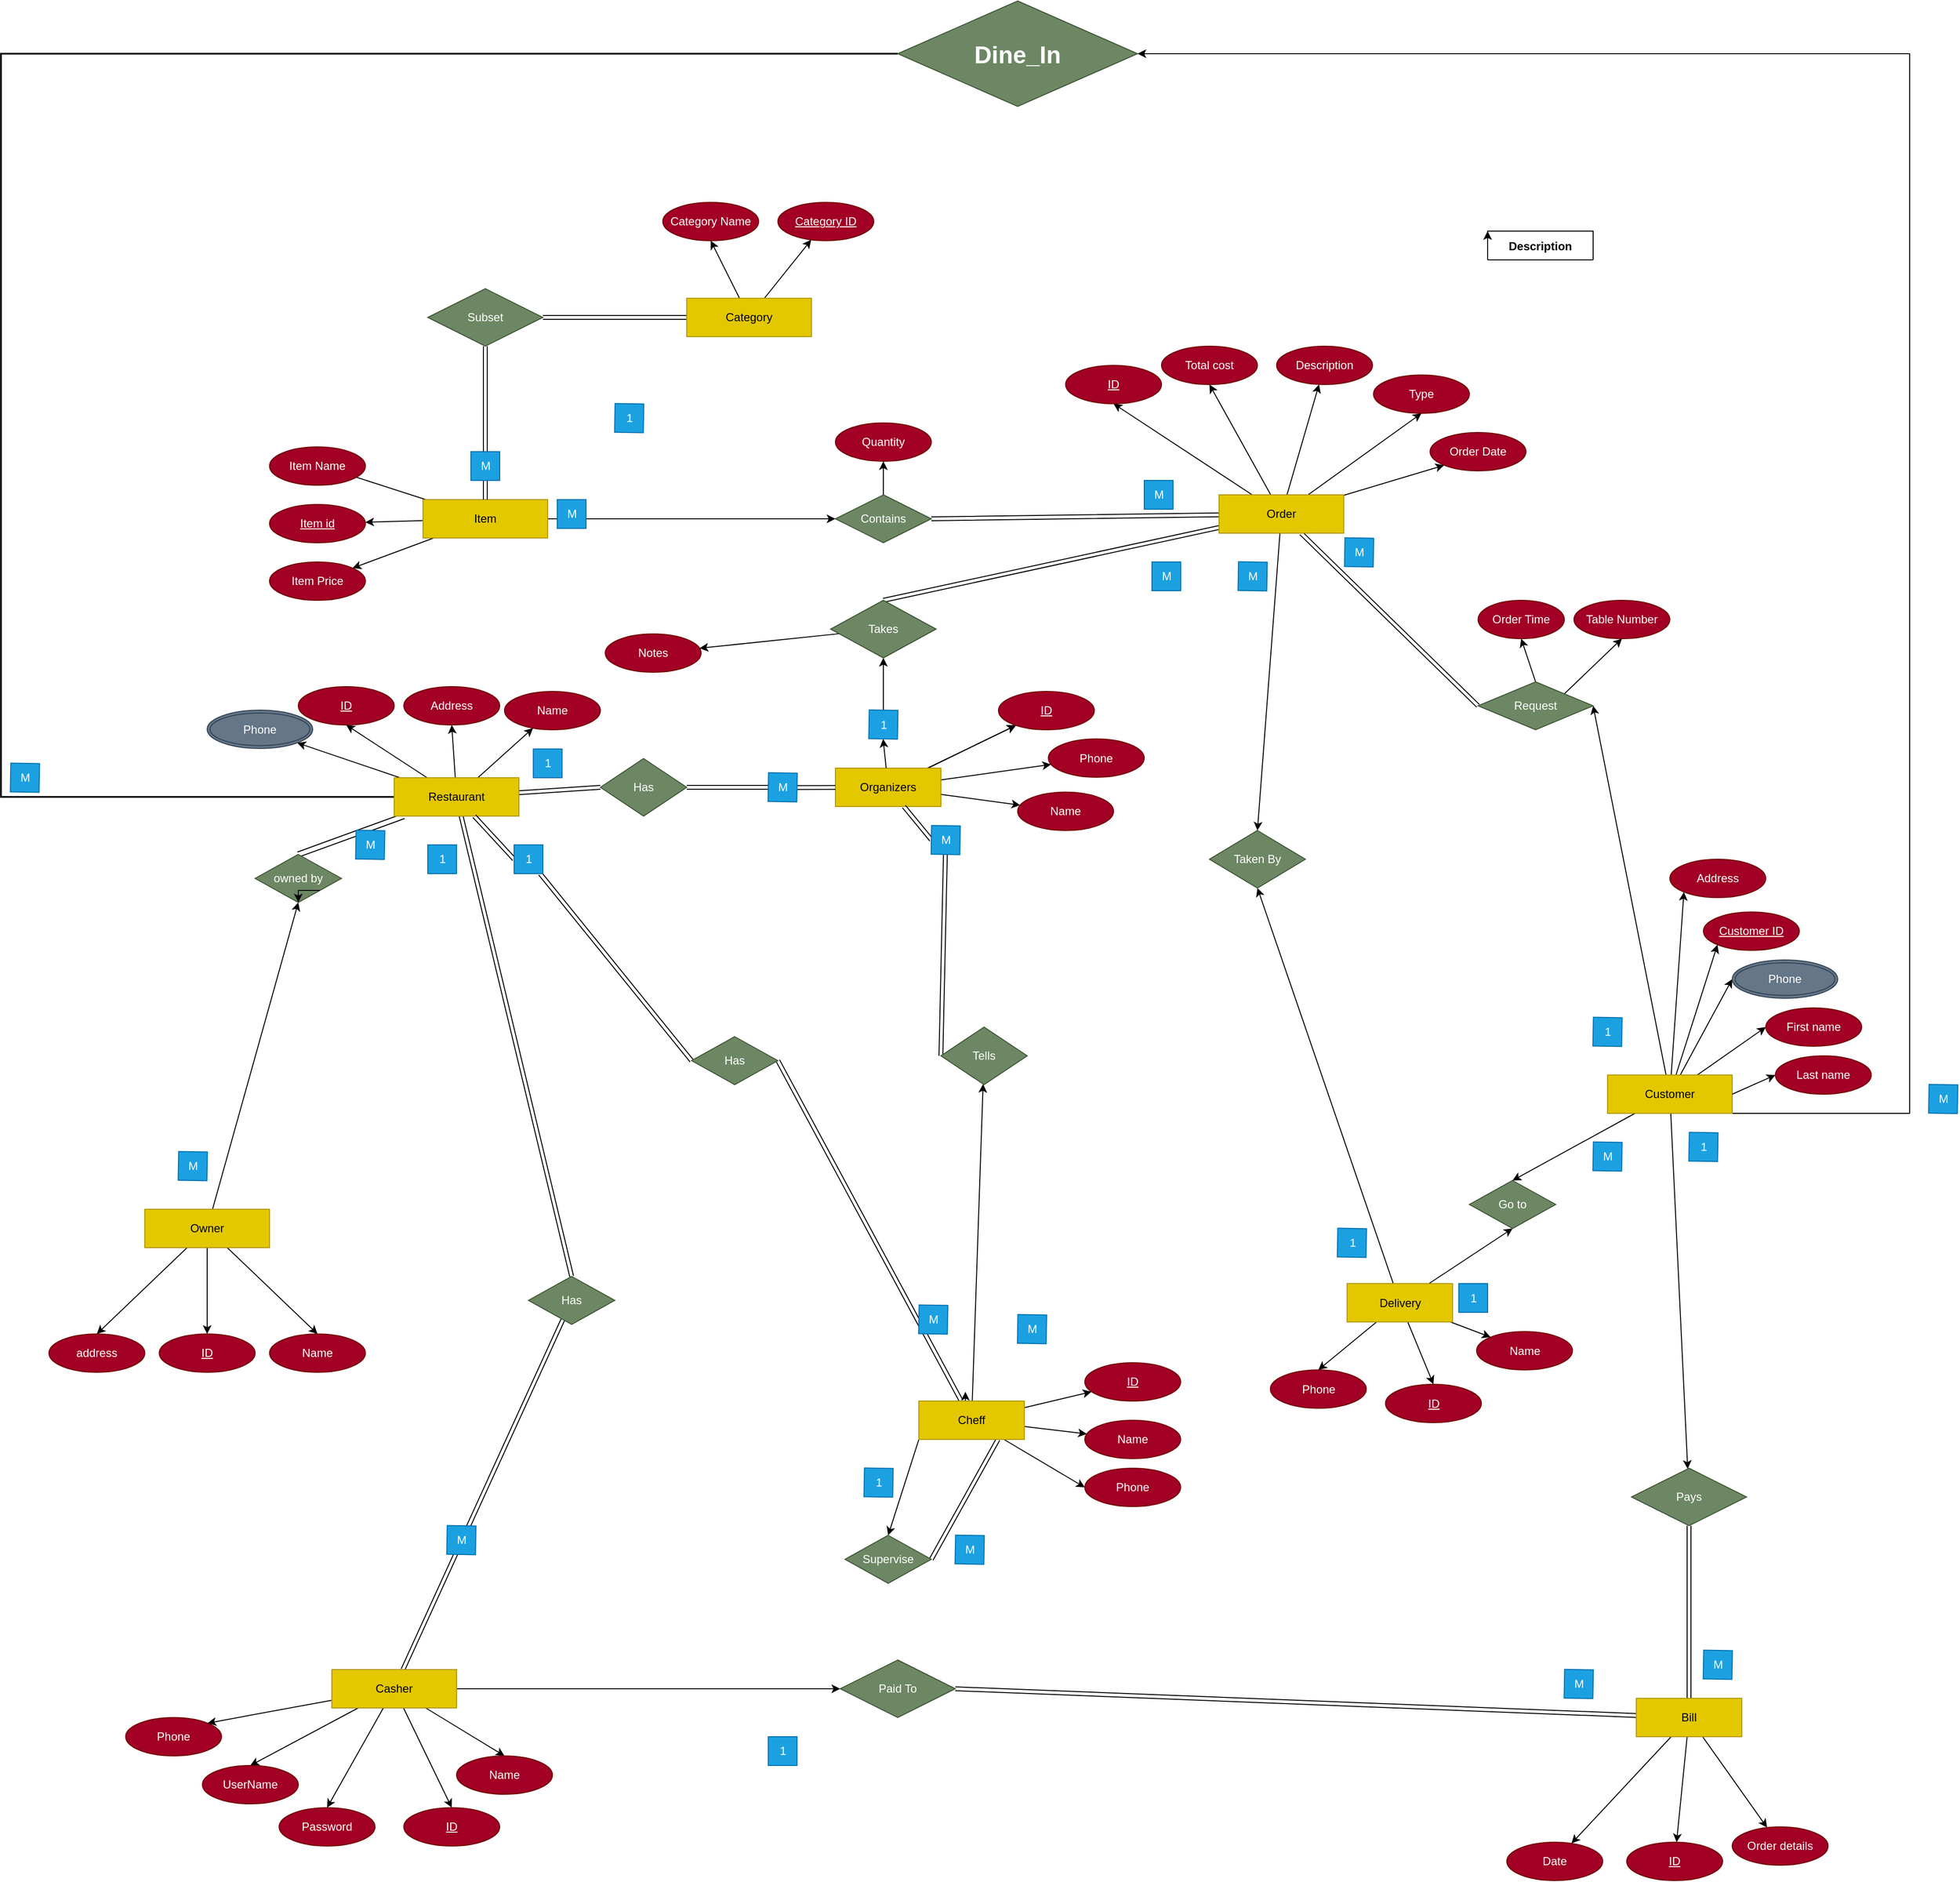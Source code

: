 <mxfile version="21.2.1" type="device">
  <diagram name="Restaurante" id="pggJThX2oAlZrv-4kijY">
    <mxGraphModel dx="2141" dy="1675" grid="1" gridSize="10" guides="1" tooltips="1" connect="1" arrows="1" fold="1" page="1" pageScale="1" pageWidth="827" pageHeight="1169" math="0" shadow="0">
      <root>
        <mxCell id="0" />
        <mxCell id="1" parent="0" />
        <mxCell id="tU63LrtW1Hu26vX-Db3a-87" style="edgeStyle=none;rounded=0;orthogonalLoop=1;jettySize=auto;html=1;entryX=0.5;entryY=1;entryDx=0;entryDy=0;" parent="1" source="tU63LrtW1Hu26vX-Db3a-1" target="tU63LrtW1Hu26vX-Db3a-90" edge="1">
          <mxGeometry relative="1" as="geometry">
            <mxPoint x="-30" y="750" as="targetPoint" />
          </mxGeometry>
        </mxCell>
        <mxCell id="tU63LrtW1Hu26vX-Db3a-88" style="edgeStyle=none;rounded=0;orthogonalLoop=1;jettySize=auto;html=1;" parent="1" source="tU63LrtW1Hu26vX-Db3a-1" target="tU63LrtW1Hu26vX-Db3a-89" edge="1">
          <mxGeometry relative="1" as="geometry">
            <mxPoint x="80" y="750" as="targetPoint" />
          </mxGeometry>
        </mxCell>
        <mxCell id="tU63LrtW1Hu26vX-Db3a-186" style="edgeStyle=none;rounded=0;orthogonalLoop=1;jettySize=auto;html=1;entryX=1;entryY=0.5;entryDx=0;entryDy=0;shape=link;" parent="1" source="tU63LrtW1Hu26vX-Db3a-1" target="tU63LrtW1Hu26vX-Db3a-159" edge="1">
          <mxGeometry relative="1" as="geometry" />
        </mxCell>
        <mxCell id="tU63LrtW1Hu26vX-Db3a-1" value="Category" style="rounded=0;whiteSpace=wrap;html=1;fillColor=#e3c800;fontColor=#000000;strokeColor=#B09500;" parent="1" vertex="1">
          <mxGeometry x="475" y="160" width="130" height="40" as="geometry" />
        </mxCell>
        <mxCell id="tU63LrtW1Hu26vX-Db3a-20" style="edgeStyle=none;rounded=0;orthogonalLoop=1;jettySize=auto;html=1;entryX=0.5;entryY=1;entryDx=0;entryDy=0;" parent="1" source="tU63LrtW1Hu26vX-Db3a-2" target="tU63LrtW1Hu26vX-Db3a-25" edge="1">
          <mxGeometry relative="1" as="geometry">
            <mxPoint x="600" y="110" as="targetPoint" />
          </mxGeometry>
        </mxCell>
        <mxCell id="tU63LrtW1Hu26vX-Db3a-22" style="edgeStyle=none;rounded=0;orthogonalLoop=1;jettySize=auto;html=1;entryX=0.5;entryY=1;entryDx=0;entryDy=0;" parent="1" source="tU63LrtW1Hu26vX-Db3a-2" target="tU63LrtW1Hu26vX-Db3a-26" edge="1">
          <mxGeometry relative="1" as="geometry">
            <mxPoint x="420" y="110" as="targetPoint" />
          </mxGeometry>
        </mxCell>
        <mxCell id="tU63LrtW1Hu26vX-Db3a-23" style="edgeStyle=none;rounded=0;orthogonalLoop=1;jettySize=auto;html=1;" parent="1" source="tU63LrtW1Hu26vX-Db3a-2" target="tU63LrtW1Hu26vX-Db3a-27" edge="1">
          <mxGeometry relative="1" as="geometry">
            <mxPoint x="530" y="110" as="targetPoint" />
          </mxGeometry>
        </mxCell>
        <mxCell id="tU63LrtW1Hu26vX-Db3a-165" style="edgeStyle=none;rounded=0;orthogonalLoop=1;jettySize=auto;html=1;entryX=0.5;entryY=0;entryDx=0;entryDy=0;shape=link;" parent="1" source="tU63LrtW1Hu26vX-Db3a-2" target="tU63LrtW1Hu26vX-Db3a-167" edge="1">
          <mxGeometry relative="1" as="geometry">
            <mxPoint x="250" y="740" as="targetPoint" />
          </mxGeometry>
        </mxCell>
        <mxCell id="tU63LrtW1Hu26vX-Db3a-171" style="edgeStyle=none;rounded=0;orthogonalLoop=1;jettySize=auto;html=1;entryX=0;entryY=0.5;entryDx=0;entryDy=0;shape=link;" parent="1" source="tU63LrtW1Hu26vX-Db3a-2" target="tU63LrtW1Hu26vX-Db3a-173" edge="1">
          <mxGeometry relative="1" as="geometry">
            <mxPoint x="430" y="680" as="targetPoint" />
          </mxGeometry>
        </mxCell>
        <mxCell id="tU63LrtW1Hu26vX-Db3a-249" style="edgeStyle=none;shape=link;rounded=0;orthogonalLoop=1;jettySize=auto;html=1;width=5.385;" parent="1" source="tU63LrtW1Hu26vX-Db3a-2" edge="1">
          <mxGeometry relative="1" as="geometry">
            <mxPoint x="70" y="740" as="targetPoint" />
            <Array as="points" />
          </mxGeometry>
        </mxCell>
        <mxCell id="04_-kRFZyzAA1Dihmmcf-7" style="rounded=0;orthogonalLoop=1;jettySize=auto;html=1;entryX=0;entryY=0.5;entryDx=0;entryDy=0;shape=link;" parent="1" source="04_-kRFZyzAA1Dihmmcf-10" target="04_-kRFZyzAA1Dihmmcf-9" edge="1">
          <mxGeometry relative="1" as="geometry">
            <mxPoint x="500" y="830" as="targetPoint" />
          </mxGeometry>
        </mxCell>
        <mxCell id="04_-kRFZyzAA1Dihmmcf-69" style="edgeStyle=none;rounded=0;orthogonalLoop=1;jettySize=auto;html=1;entryX=1;entryY=1;entryDx=0;entryDy=0;" parent="1" source="tU63LrtW1Hu26vX-Db3a-2" target="04_-kRFZyzAA1Dihmmcf-70" edge="1">
          <mxGeometry relative="1" as="geometry">
            <mxPoint x="10" y="590" as="targetPoint" />
          </mxGeometry>
        </mxCell>
        <mxCell id="MzI8PsqjQWy4eNcxoBcf-10" style="edgeStyle=elbowEdgeStyle;rounded=0;orthogonalLoop=1;jettySize=auto;html=1;entryX=0;entryY=0.5;entryDx=0;entryDy=0;shape=link;width=-0.769;" parent="1" source="tU63LrtW1Hu26vX-Db3a-2" target="MzI8PsqjQWy4eNcxoBcf-11" edge="1">
          <mxGeometry relative="1" as="geometry">
            <mxPoint x="870" y="1510" as="targetPoint" />
            <Array as="points">
              <mxPoint x="-240" y="1250" />
              <mxPoint x="-190" y="820" />
              <mxPoint x="-260" y="1220" />
              <mxPoint x="-140" y="800" />
            </Array>
          </mxGeometry>
        </mxCell>
        <mxCell id="tU63LrtW1Hu26vX-Db3a-2" value="Restaurant" style="rounded=0;whiteSpace=wrap;html=1;fillColor=#e3c800;fontColor=#000000;strokeColor=#B09500;" parent="1" vertex="1">
          <mxGeometry x="170" y="660" width="130" height="40" as="geometry" />
        </mxCell>
        <mxCell id="tU63LrtW1Hu26vX-Db3a-85" style="edgeStyle=none;rounded=0;orthogonalLoop=1;jettySize=auto;html=1;" parent="1" source="tU63LrtW1Hu26vX-Db3a-4" target="tU63LrtW1Hu26vX-Db3a-86" edge="1">
          <mxGeometry relative="1" as="geometry">
            <mxPoint x="-80" y="490" as="targetPoint" />
          </mxGeometry>
        </mxCell>
        <mxCell id="tU63LrtW1Hu26vX-Db3a-94" style="edgeStyle=none;rounded=0;orthogonalLoop=1;jettySize=auto;html=1;" parent="1" source="tU63LrtW1Hu26vX-Db3a-4" target="tU63LrtW1Hu26vX-Db3a-95" edge="1">
          <mxGeometry relative="1" as="geometry">
            <mxPoint x="140" y="480" as="targetPoint" />
          </mxGeometry>
        </mxCell>
        <mxCell id="tU63LrtW1Hu26vX-Db3a-183" style="edgeStyle=none;rounded=0;orthogonalLoop=1;jettySize=auto;html=1;" parent="1" source="tU63LrtW1Hu26vX-Db3a-4" target="tU63LrtW1Hu26vX-Db3a-184" edge="1">
          <mxGeometry relative="1" as="geometry">
            <mxPoint x="500" y="430" as="targetPoint" />
          </mxGeometry>
        </mxCell>
        <mxCell id="tU63LrtW1Hu26vX-Db3a-187" style="edgeStyle=none;rounded=0;orthogonalLoop=1;jettySize=auto;html=1;entryX=0.5;entryY=1;entryDx=0;entryDy=0;shape=link;" parent="1" source="tU63LrtW1Hu26vX-Db3a-232" target="tU63LrtW1Hu26vX-Db3a-159" edge="1">
          <mxGeometry relative="1" as="geometry" />
        </mxCell>
        <mxCell id="04_-kRFZyzAA1Dihmmcf-43" style="edgeStyle=none;rounded=0;orthogonalLoop=1;jettySize=auto;html=1;" parent="1" source="tU63LrtW1Hu26vX-Db3a-4" edge="1">
          <mxGeometry relative="1" as="geometry">
            <mxPoint x="110" y="340" as="targetPoint" />
          </mxGeometry>
        </mxCell>
        <mxCell id="tU63LrtW1Hu26vX-Db3a-4" value="Item" style="rounded=0;whiteSpace=wrap;html=1;fillColor=#e3c800;fontColor=#000000;strokeColor=#B09500;" parent="1" vertex="1">
          <mxGeometry x="200" y="370" width="130" height="40" as="geometry" />
        </mxCell>
        <mxCell id="tU63LrtW1Hu26vX-Db3a-30" style="edgeStyle=none;rounded=0;orthogonalLoop=1;jettySize=auto;html=1;entryX=0;entryY=0.5;entryDx=0;entryDy=0;" parent="1" source="tU63LrtW1Hu26vX-Db3a-6" target="tU63LrtW1Hu26vX-Db3a-41" edge="1">
          <mxGeometry relative="1" as="geometry">
            <mxPoint x="1191" y="280" as="targetPoint" />
          </mxGeometry>
        </mxCell>
        <mxCell id="tU63LrtW1Hu26vX-Db3a-34" style="edgeStyle=none;rounded=0;orthogonalLoop=1;jettySize=auto;html=1;entryX=0;entryY=0.5;entryDx=0;entryDy=0;" parent="1" source="tU63LrtW1Hu26vX-Db3a-6" target="tU63LrtW1Hu26vX-Db3a-46" edge="1">
          <mxGeometry relative="1" as="geometry">
            <mxPoint x="1200" y="340" as="targetPoint" />
          </mxGeometry>
        </mxCell>
        <mxCell id="tU63LrtW1Hu26vX-Db3a-103" style="edgeStyle=none;rounded=0;orthogonalLoop=1;jettySize=auto;html=1;entryX=0;entryY=1;entryDx=0;entryDy=0;" parent="1" source="tU63LrtW1Hu26vX-Db3a-6" target="tU63LrtW1Hu26vX-Db3a-37" edge="1">
          <mxGeometry relative="1" as="geometry" />
        </mxCell>
        <mxCell id="tU63LrtW1Hu26vX-Db3a-151" style="edgeStyle=none;rounded=0;orthogonalLoop=1;jettySize=auto;html=1;entryX=1;entryY=0.5;entryDx=0;entryDy=0;" parent="1" source="tU63LrtW1Hu26vX-Db3a-6" target="tU63LrtW1Hu26vX-Db3a-153" edge="1">
          <mxGeometry relative="1" as="geometry">
            <mxPoint x="880" y="300" as="targetPoint" />
          </mxGeometry>
        </mxCell>
        <mxCell id="tU63LrtW1Hu26vX-Db3a-161" style="rounded=0;orthogonalLoop=1;jettySize=auto;html=1;entryX=0;entryY=1;entryDx=0;entryDy=0;" parent="1" source="tU63LrtW1Hu26vX-Db3a-6" target="tU63LrtW1Hu26vX-Db3a-35" edge="1">
          <mxGeometry relative="1" as="geometry" />
        </mxCell>
        <mxCell id="tU63LrtW1Hu26vX-Db3a-163" style="edgeStyle=none;rounded=0;orthogonalLoop=1;jettySize=auto;html=1;" parent="1" source="tU63LrtW1Hu26vX-Db3a-6" target="tU63LrtW1Hu26vX-Db3a-164" edge="1">
          <mxGeometry relative="1" as="geometry">
            <mxPoint x="1190" y="760" as="targetPoint" />
          </mxGeometry>
        </mxCell>
        <mxCell id="04_-kRFZyzAA1Dihmmcf-92" style="edgeStyle=none;rounded=0;orthogonalLoop=1;jettySize=auto;html=1;entryX=0.5;entryY=0;entryDx=0;entryDy=0;" parent="1" source="tU63LrtW1Hu26vX-Db3a-6" target="04_-kRFZyzAA1Dihmmcf-93" edge="1">
          <mxGeometry relative="1" as="geometry">
            <mxPoint x="1280.0" y="710" as="targetPoint" />
          </mxGeometry>
        </mxCell>
        <mxCell id="MzI8PsqjQWy4eNcxoBcf-9" style="rounded=0;orthogonalLoop=1;jettySize=auto;html=1;edgeStyle=elbowEdgeStyle;exitX=0.75;exitY=1;exitDx=0;exitDy=0;entryX=1;entryY=0.5;entryDx=0;entryDy=0;elbow=vertical;" parent="1" source="tU63LrtW1Hu26vX-Db3a-6" target="MzI8PsqjQWy4eNcxoBcf-11" edge="1">
          <mxGeometry relative="1" as="geometry">
            <mxPoint x="1360" y="1521.429" as="targetPoint" />
            <Array as="points">
              <mxPoint x="1750" y="750" />
              <mxPoint x="1870" y="1090" />
            </Array>
          </mxGeometry>
        </mxCell>
        <mxCell id="tU63LrtW1Hu26vX-Db3a-6" value="Customer" style="rounded=0;whiteSpace=wrap;html=1;fillColor=#e3c800;strokeColor=#B09500;fontColor=#000000;" parent="1" vertex="1">
          <mxGeometry x="1435" y="970" width="130" height="40" as="geometry" />
        </mxCell>
        <mxCell id="tU63LrtW1Hu26vX-Db3a-15" style="edgeStyle=none;rounded=0;orthogonalLoop=1;jettySize=auto;html=1;entryX=0.5;entryY=1;entryDx=0;entryDy=0;" parent="1" source="tU63LrtW1Hu26vX-Db3a-7" target="tU63LrtW1Hu26vX-Db3a-18" edge="1">
          <mxGeometry relative="1" as="geometry">
            <mxPoint x="780" y="130" as="targetPoint" />
          </mxGeometry>
        </mxCell>
        <mxCell id="tU63LrtW1Hu26vX-Db3a-152" style="edgeStyle=none;rounded=0;orthogonalLoop=1;jettySize=auto;html=1;entryX=0;entryY=0.5;entryDx=0;entryDy=0;shape=link;" parent="1" source="tU63LrtW1Hu26vX-Db3a-7" target="tU63LrtW1Hu26vX-Db3a-153" edge="1">
          <mxGeometry relative="1" as="geometry">
            <mxPoint x="840" y="260" as="targetPoint" />
          </mxGeometry>
        </mxCell>
        <mxCell id="tU63LrtW1Hu26vX-Db3a-176" style="edgeStyle=none;rounded=0;orthogonalLoop=1;jettySize=auto;html=1;entryX=0.5;entryY=0;entryDx=0;entryDy=0;shape=link;" parent="1" source="tU63LrtW1Hu26vX-Db3a-7" target="tU63LrtW1Hu26vX-Db3a-178" edge="1">
          <mxGeometry relative="1" as="geometry">
            <mxPoint x="740" y="480" as="targetPoint" />
          </mxGeometry>
        </mxCell>
        <mxCell id="tU63LrtW1Hu26vX-Db3a-182" style="edgeStyle=none;rounded=0;orthogonalLoop=1;jettySize=auto;html=1;entryX=1;entryY=0.5;entryDx=0;entryDy=0;shape=link;" parent="1" source="tU63LrtW1Hu26vX-Db3a-7" target="tU63LrtW1Hu26vX-Db3a-184" edge="1">
          <mxGeometry relative="1" as="geometry">
            <mxPoint x="570" y="420" as="targetPoint" />
          </mxGeometry>
        </mxCell>
        <mxCell id="04_-kRFZyzAA1Dihmmcf-73" style="edgeStyle=none;rounded=0;orthogonalLoop=1;jettySize=auto;html=1;entryX=0.5;entryY=1;entryDx=0;entryDy=0;" parent="1" source="tU63LrtW1Hu26vX-Db3a-7" target="04_-kRFZyzAA1Dihmmcf-74" edge="1">
          <mxGeometry relative="1" as="geometry">
            <mxPoint x="820.0" y="310" as="targetPoint" />
          </mxGeometry>
        </mxCell>
        <mxCell id="04_-kRFZyzAA1Dihmmcf-86" style="edgeStyle=none;rounded=0;orthogonalLoop=1;jettySize=auto;html=1;entryX=0.5;entryY=0;entryDx=0;entryDy=0;" parent="1" source="tU63LrtW1Hu26vX-Db3a-7" target="04_-kRFZyzAA1Dihmmcf-87" edge="1">
          <mxGeometry relative="1" as="geometry">
            <mxPoint x="1100.0" y="720" as="targetPoint" />
          </mxGeometry>
        </mxCell>
        <mxCell id="izwH1XyQJum0X2rPjAfv-2" style="rounded=0;orthogonalLoop=1;jettySize=auto;html=1;" parent="1" source="tU63LrtW1Hu26vX-Db3a-7" target="izwH1XyQJum0X2rPjAfv-1" edge="1">
          <mxGeometry relative="1" as="geometry" />
        </mxCell>
        <mxCell id="izwH1XyQJum0X2rPjAfv-3" style="edgeStyle=none;rounded=0;orthogonalLoop=1;jettySize=auto;html=1;entryX=0.5;entryY=1;entryDx=0;entryDy=0;" parent="1" source="tU63LrtW1Hu26vX-Db3a-7" target="izwH1XyQJum0X2rPjAfv-4" edge="1">
          <mxGeometry relative="1" as="geometry">
            <mxPoint x="900" y="170" as="targetPoint" />
          </mxGeometry>
        </mxCell>
        <mxCell id="izwH1XyQJum0X2rPjAfv-5" style="edgeStyle=none;rounded=0;orthogonalLoop=1;jettySize=auto;html=1;entryX=0;entryY=1;entryDx=0;entryDy=0;" parent="1" source="tU63LrtW1Hu26vX-Db3a-7" target="izwH1XyQJum0X2rPjAfv-6" edge="1">
          <mxGeometry relative="1" as="geometry">
            <mxPoint x="930" y="220" as="targetPoint" />
          </mxGeometry>
        </mxCell>
        <mxCell id="tU63LrtW1Hu26vX-Db3a-7" value="Order" style="rounded=0;whiteSpace=wrap;html=1;fillColor=#e3c800;fontColor=#000000;strokeColor=#B09500;" parent="1" vertex="1">
          <mxGeometry x="1030" y="365" width="130" height="40" as="geometry" />
        </mxCell>
        <mxCell id="tU63LrtW1Hu26vX-Db3a-108" style="edgeStyle=none;rounded=0;orthogonalLoop=1;jettySize=auto;html=1;entryX=0.5;entryY=0;entryDx=0;entryDy=0;" parent="1" source="tU63LrtW1Hu26vX-Db3a-9" target="tU63LrtW1Hu26vX-Db3a-111" edge="1">
          <mxGeometry relative="1" as="geometry">
            <mxPoint x="230" y="50" as="targetPoint" />
          </mxGeometry>
        </mxCell>
        <mxCell id="tU63LrtW1Hu26vX-Db3a-109" style="edgeStyle=none;rounded=0;orthogonalLoop=1;jettySize=auto;html=1;entryX=0.5;entryY=0;entryDx=0;entryDy=0;" parent="1" source="tU63LrtW1Hu26vX-Db3a-9" target="tU63LrtW1Hu26vX-Db3a-110" edge="1">
          <mxGeometry relative="1" as="geometry">
            <mxPoint x="90" y="50" as="targetPoint" />
          </mxGeometry>
        </mxCell>
        <mxCell id="tU63LrtW1Hu26vX-Db3a-166" style="edgeStyle=none;rounded=0;orthogonalLoop=1;jettySize=auto;html=1;shape=link;" parent="1" source="tU63LrtW1Hu26vX-Db3a-9" target="tU63LrtW1Hu26vX-Db3a-167" edge="1">
          <mxGeometry relative="1" as="geometry">
            <mxPoint x="250" y="790" as="targetPoint" />
          </mxGeometry>
        </mxCell>
        <mxCell id="tU63LrtW1Hu26vX-Db3a-168" style="edgeStyle=none;rounded=0;orthogonalLoop=1;jettySize=auto;html=1;entryX=0;entryY=0.5;entryDx=0;entryDy=0;" parent="1" source="tU63LrtW1Hu26vX-Db3a-9" target="tU63LrtW1Hu26vX-Db3a-170" edge="1">
          <mxGeometry relative="1" as="geometry">
            <mxPoint x="540" y="850" as="targetPoint" />
          </mxGeometry>
        </mxCell>
        <mxCell id="04_-kRFZyzAA1Dihmmcf-22" style="edgeStyle=none;rounded=0;orthogonalLoop=1;jettySize=auto;html=1;entryX=0.5;entryY=0;entryDx=0;entryDy=0;" parent="1" source="tU63LrtW1Hu26vX-Db3a-9" target="04_-kRFZyzAA1Dihmmcf-26" edge="1">
          <mxGeometry relative="1" as="geometry">
            <mxPoint x="310" y="1040" as="targetPoint" />
          </mxGeometry>
        </mxCell>
        <mxCell id="04_-kRFZyzAA1Dihmmcf-23" style="edgeStyle=none;rounded=0;orthogonalLoop=1;jettySize=auto;html=1;entryX=0.5;entryY=0;entryDx=0;entryDy=0;" parent="1" source="tU63LrtW1Hu26vX-Db3a-9" target="04_-kRFZyzAA1Dihmmcf-24" edge="1">
          <mxGeometry relative="1" as="geometry">
            <mxPoint x="394" y="1050" as="targetPoint" />
          </mxGeometry>
        </mxCell>
        <mxCell id="04_-kRFZyzAA1Dihmmcf-36" style="edgeStyle=none;rounded=0;orthogonalLoop=1;jettySize=auto;html=1;entryX=1;entryY=0;entryDx=0;entryDy=0;" parent="1" source="tU63LrtW1Hu26vX-Db3a-9" target="04_-kRFZyzAA1Dihmmcf-37" edge="1">
          <mxGeometry relative="1" as="geometry">
            <mxPoint x="220" y="1000" as="targetPoint" />
          </mxGeometry>
        </mxCell>
        <mxCell id="tU63LrtW1Hu26vX-Db3a-9" value="Casher" style="rounded=0;whiteSpace=wrap;html=1;fillColor=#e3c800;fontColor=#000000;strokeColor=#B09500;" parent="1" vertex="1">
          <mxGeometry x="105" y="1590" width="130" height="40" as="geometry" />
        </mxCell>
        <mxCell id="tU63LrtW1Hu26vX-Db3a-18" value="&lt;u&gt;ID&lt;/u&gt;" style="ellipse;whiteSpace=wrap;html=1;fillColor=#a20025;fontColor=#ffffff;strokeColor=#6F0000;" parent="1" vertex="1">
          <mxGeometry x="870" y="230" width="100" height="40" as="geometry" />
        </mxCell>
        <mxCell id="tU63LrtW1Hu26vX-Db3a-25" value="&lt;u&gt;ID&lt;/u&gt;" style="ellipse;whiteSpace=wrap;html=1;fillColor=#a20025;fontColor=#ffffff;strokeColor=#6F0000;" parent="1" vertex="1">
          <mxGeometry x="70" y="565" width="100" height="40" as="geometry" />
        </mxCell>
        <mxCell id="tU63LrtW1Hu26vX-Db3a-26" value="Address" style="ellipse;whiteSpace=wrap;html=1;fillColor=#a20025;fontColor=#ffffff;strokeColor=#6F0000;" parent="1" vertex="1">
          <mxGeometry x="180" y="565" width="100" height="40" as="geometry" />
        </mxCell>
        <mxCell id="tU63LrtW1Hu26vX-Db3a-27" value="Name" style="ellipse;whiteSpace=wrap;html=1;fillColor=#a20025;fontColor=#ffffff;strokeColor=#6F0000;" parent="1" vertex="1">
          <mxGeometry x="285" y="570" width="100" height="40" as="geometry" />
        </mxCell>
        <mxCell id="tU63LrtW1Hu26vX-Db3a-28" style="edgeStyle=none;rounded=0;orthogonalLoop=1;jettySize=auto;html=1;exitX=0.5;exitY=1;exitDx=0;exitDy=0;" parent="1" source="tU63LrtW1Hu26vX-Db3a-27" target="tU63LrtW1Hu26vX-Db3a-27" edge="1">
          <mxGeometry relative="1" as="geometry" />
        </mxCell>
        <mxCell id="tU63LrtW1Hu26vX-Db3a-35" value="&lt;u&gt;Customer ID&lt;/u&gt;" style="ellipse;whiteSpace=wrap;html=1;fillColor=#a20025;fontColor=#ffffff;strokeColor=#6F0000;" parent="1" vertex="1">
          <mxGeometry x="1535" y="800" width="100" height="40" as="geometry" />
        </mxCell>
        <mxCell id="tU63LrtW1Hu26vX-Db3a-37" value="Address" style="ellipse;whiteSpace=wrap;html=1;fillColor=#a20025;fontColor=#ffffff;strokeColor=#6F0000;" parent="1" vertex="1">
          <mxGeometry x="1500" y="745" width="100" height="40" as="geometry" />
        </mxCell>
        <mxCell id="tU63LrtW1Hu26vX-Db3a-41" value="Phone" style="ellipse;shape=doubleEllipse;margin=3;whiteSpace=wrap;html=1;align=center;fillColor=#647687;strokeColor=#314354;fontColor=#ffffff;" parent="1" vertex="1">
          <mxGeometry x="1565" y="850" width="110" height="40" as="geometry" />
        </mxCell>
        <mxCell id="tU63LrtW1Hu26vX-Db3a-44" style="edgeStyle=none;rounded=0;orthogonalLoop=1;jettySize=auto;html=1;entryX=0;entryY=0.5;entryDx=0;entryDy=0;exitX=1;exitY=0.5;exitDx=0;exitDy=0;" parent="1" source="tU63LrtW1Hu26vX-Db3a-6" target="tU63LrtW1Hu26vX-Db3a-45" edge="1">
          <mxGeometry relative="1" as="geometry">
            <mxPoint x="1350" y="370" as="targetPoint" />
            <mxPoint x="1283.448" y="354.866" as="sourcePoint" />
          </mxGeometry>
        </mxCell>
        <mxCell id="tU63LrtW1Hu26vX-Db3a-45" value="Last name" style="ellipse;whiteSpace=wrap;html=1;fillColor=#a20025;fontColor=#ffffff;strokeColor=#6F0000;" parent="1" vertex="1">
          <mxGeometry x="1610" y="950" width="100" height="40" as="geometry" />
        </mxCell>
        <mxCell id="tU63LrtW1Hu26vX-Db3a-46" value="First name" style="ellipse;whiteSpace=wrap;html=1;fillColor=#a20025;fontColor=#ffffff;strokeColor=#6F0000;" parent="1" vertex="1">
          <mxGeometry x="1600" y="900" width="100" height="40" as="geometry" />
        </mxCell>
        <mxCell id="tU63LrtW1Hu26vX-Db3a-48" style="edgeStyle=none;rounded=0;orthogonalLoop=1;jettySize=auto;html=1;exitX=0;exitY=1;exitDx=0;exitDy=0;" parent="1" edge="1">
          <mxGeometry relative="1" as="geometry">
            <mxPoint x="1094.645" y="234.142" as="sourcePoint" />
            <mxPoint x="1094.645" y="234.142" as="targetPoint" />
          </mxGeometry>
        </mxCell>
        <mxCell id="tU63LrtW1Hu26vX-Db3a-112" style="edgeStyle=none;rounded=0;orthogonalLoop=1;jettySize=auto;html=1;" parent="1" source="tU63LrtW1Hu26vX-Db3a-81" target="tU63LrtW1Hu26vX-Db3a-115" edge="1">
          <mxGeometry relative="1" as="geometry">
            <mxPoint x="-20" y="240" as="targetPoint" />
          </mxGeometry>
        </mxCell>
        <mxCell id="tU63LrtW1Hu26vX-Db3a-113" style="edgeStyle=none;rounded=0;orthogonalLoop=1;jettySize=auto;html=1;" parent="1" source="tU63LrtW1Hu26vX-Db3a-81" target="tU63LrtW1Hu26vX-Db3a-114" edge="1">
          <mxGeometry relative="1" as="geometry">
            <mxPoint x="-30" y="300" as="targetPoint" />
          </mxGeometry>
        </mxCell>
        <mxCell id="tU63LrtW1Hu26vX-Db3a-162" style="rounded=0;orthogonalLoop=1;jettySize=auto;html=1;entryX=0.5;entryY=1;entryDx=0;entryDy=0;shape=link;" parent="1" source="tU63LrtW1Hu26vX-Db3a-81" target="tU63LrtW1Hu26vX-Db3a-164" edge="1">
          <mxGeometry relative="1" as="geometry">
            <mxPoint x="1110" y="790" as="targetPoint" />
          </mxGeometry>
        </mxCell>
        <mxCell id="tU63LrtW1Hu26vX-Db3a-169" style="edgeStyle=none;rounded=0;orthogonalLoop=1;jettySize=auto;html=1;entryX=1;entryY=0.5;entryDx=0;entryDy=0;shape=link;" parent="1" source="tU63LrtW1Hu26vX-Db3a-81" target="tU63LrtW1Hu26vX-Db3a-170" edge="1">
          <mxGeometry relative="1" as="geometry">
            <mxPoint x="640" y="850" as="targetPoint" />
          </mxGeometry>
        </mxCell>
        <mxCell id="tU63LrtW1Hu26vX-Db3a-223" style="edgeStyle=none;rounded=0;orthogonalLoop=1;jettySize=auto;html=1;" parent="1" source="tU63LrtW1Hu26vX-Db3a-81" target="tU63LrtW1Hu26vX-Db3a-224" edge="1">
          <mxGeometry relative="1" as="geometry">
            <mxPoint x="1180" y="920" as="targetPoint" />
          </mxGeometry>
        </mxCell>
        <mxCell id="tU63LrtW1Hu26vX-Db3a-81" value="Bill" style="whiteSpace=wrap;html=1;align=center;fillColor=#e3c800;fontColor=#000000;strokeColor=#B09500;" parent="1" vertex="1">
          <mxGeometry x="1465" y="1620" width="110" height="40" as="geometry" />
        </mxCell>
        <mxCell id="tU63LrtW1Hu26vX-Db3a-86" value="Item id" style="ellipse;whiteSpace=wrap;html=1;align=center;fontStyle=4;fillColor=#a20025;fontColor=#ffffff;strokeColor=#6F0000;" parent="1" vertex="1">
          <mxGeometry x="40" y="375" width="100" height="40" as="geometry" />
        </mxCell>
        <mxCell id="tU63LrtW1Hu26vX-Db3a-89" value="&lt;u&gt;Category ID&lt;/u&gt;" style="ellipse;whiteSpace=wrap;html=1;align=center;fillColor=#a20025;fontColor=#ffffff;strokeColor=#6F0000;" parent="1" vertex="1">
          <mxGeometry x="570" y="60" width="100" height="40" as="geometry" />
        </mxCell>
        <mxCell id="tU63LrtW1Hu26vX-Db3a-90" value="Category Name" style="ellipse;whiteSpace=wrap;html=1;align=center;fillColor=#a20025;fontColor=#ffffff;strokeColor=#6F0000;" parent="1" vertex="1">
          <mxGeometry x="450" y="60" width="100" height="40" as="geometry" />
        </mxCell>
        <mxCell id="tU63LrtW1Hu26vX-Db3a-95" value="Item Price" style="ellipse;whiteSpace=wrap;html=1;align=center;fillColor=#a20025;fontColor=#ffffff;strokeColor=#6F0000;" parent="1" vertex="1">
          <mxGeometry x="40" y="435" width="100" height="40" as="geometry" />
        </mxCell>
        <mxCell id="tU63LrtW1Hu26vX-Db3a-101" style="edgeStyle=none;rounded=0;orthogonalLoop=1;jettySize=auto;html=1;exitX=0.5;exitY=0;exitDx=0;exitDy=0;" parent="1" edge="1">
          <mxGeometry relative="1" as="geometry">
            <mxPoint x="464" y="490" as="sourcePoint" />
            <mxPoint x="464" y="490" as="targetPoint" />
          </mxGeometry>
        </mxCell>
        <mxCell id="tU63LrtW1Hu26vX-Db3a-105" value="Order Time" style="ellipse;whiteSpace=wrap;html=1;align=center;fillColor=#a20025;fontColor=#ffffff;strokeColor=#6F0000;" parent="1" vertex="1">
          <mxGeometry x="1300" y="475" width="90" height="40" as="geometry" />
        </mxCell>
        <mxCell id="tU63LrtW1Hu26vX-Db3a-110" value="&lt;u&gt;ID&lt;/u&gt;" style="ellipse;whiteSpace=wrap;html=1;align=center;fillColor=#a20025;fontColor=#ffffff;strokeColor=#6F0000;" parent="1" vertex="1">
          <mxGeometry x="180" y="1734" width="100" height="40" as="geometry" />
        </mxCell>
        <mxCell id="tU63LrtW1Hu26vX-Db3a-111" value="Name" style="ellipse;whiteSpace=wrap;html=1;align=center;fillColor=#a20025;fontColor=#ffffff;strokeColor=#6F0000;" parent="1" vertex="1">
          <mxGeometry x="235" y="1680" width="100" height="40" as="geometry" />
        </mxCell>
        <mxCell id="tU63LrtW1Hu26vX-Db3a-114" value="&lt;u&gt;ID&lt;/u&gt;" style="ellipse;whiteSpace=wrap;html=1;align=center;fillColor=#a20025;fontColor=#ffffff;strokeColor=#6F0000;" parent="1" vertex="1">
          <mxGeometry x="1455" y="1770" width="100" height="40" as="geometry" />
        </mxCell>
        <mxCell id="tU63LrtW1Hu26vX-Db3a-115" value="Order details" style="ellipse;whiteSpace=wrap;html=1;align=center;fillColor=#a20025;fontColor=#ffffff;strokeColor=#6F0000;" parent="1" vertex="1">
          <mxGeometry x="1565" y="1754" width="100" height="40" as="geometry" />
        </mxCell>
        <mxCell id="tU63LrtW1Hu26vX-Db3a-123" style="edgeStyle=none;rounded=0;orthogonalLoop=1;jettySize=auto;html=1;" parent="1" source="tU63LrtW1Hu26vX-Db3a-116" target="tU63LrtW1Hu26vX-Db3a-126" edge="1">
          <mxGeometry relative="1" as="geometry">
            <mxPoint x="670" y="570" as="targetPoint" />
          </mxGeometry>
        </mxCell>
        <mxCell id="tU63LrtW1Hu26vX-Db3a-124" style="edgeStyle=none;rounded=0;orthogonalLoop=1;jettySize=auto;html=1;" parent="1" source="tU63LrtW1Hu26vX-Db3a-116" target="tU63LrtW1Hu26vX-Db3a-125" edge="1">
          <mxGeometry relative="1" as="geometry">
            <mxPoint x="560" y="570" as="targetPoint" />
          </mxGeometry>
        </mxCell>
        <mxCell id="tU63LrtW1Hu26vX-Db3a-127" style="edgeStyle=none;rounded=0;orthogonalLoop=1;jettySize=auto;html=1;" parent="1" source="tU63LrtW1Hu26vX-Db3a-116" target="tU63LrtW1Hu26vX-Db3a-128" edge="1">
          <mxGeometry relative="1" as="geometry">
            <mxPoint x="720" y="530" as="targetPoint" />
          </mxGeometry>
        </mxCell>
        <mxCell id="tU63LrtW1Hu26vX-Db3a-154" style="edgeStyle=none;rounded=0;orthogonalLoop=1;jettySize=auto;html=1;entryX=0;entryY=0.5;entryDx=0;entryDy=0;shape=link;" parent="1" source="tU63LrtW1Hu26vX-Db3a-247" target="tU63LrtW1Hu26vX-Db3a-156" edge="1">
          <mxGeometry relative="1" as="geometry">
            <mxPoint x="840" y="570" as="targetPoint" />
          </mxGeometry>
        </mxCell>
        <mxCell id="tU63LrtW1Hu26vX-Db3a-172" style="edgeStyle=none;rounded=0;orthogonalLoop=1;jettySize=auto;html=1;entryX=1;entryY=0.5;entryDx=0;entryDy=0;shape=link;" parent="1" source="tU63LrtW1Hu26vX-Db3a-216" target="tU63LrtW1Hu26vX-Db3a-173" edge="1">
          <mxGeometry relative="1" as="geometry">
            <mxPoint x="510" y="680" as="targetPoint" />
          </mxGeometry>
        </mxCell>
        <mxCell id="tU63LrtW1Hu26vX-Db3a-175" style="edgeStyle=none;rounded=0;orthogonalLoop=1;jettySize=auto;html=1;entryX=0.5;entryY=1;entryDx=0;entryDy=0;" parent="1" source="tU63LrtW1Hu26vX-Db3a-228" target="tU63LrtW1Hu26vX-Db3a-178" edge="1">
          <mxGeometry relative="1" as="geometry">
            <mxPoint x="720" y="540" as="targetPoint" />
          </mxGeometry>
        </mxCell>
        <mxCell id="tU63LrtW1Hu26vX-Db3a-243" value="" style="edgeStyle=none;rounded=0;orthogonalLoop=1;jettySize=auto;html=1;" parent="1" source="tU63LrtW1Hu26vX-Db3a-116" target="tU63LrtW1Hu26vX-Db3a-126" edge="1">
          <mxGeometry relative="1" as="geometry" />
        </mxCell>
        <mxCell id="tU63LrtW1Hu26vX-Db3a-244" value="" style="edgeStyle=none;rounded=0;orthogonalLoop=1;jettySize=auto;html=1;" parent="1" source="tU63LrtW1Hu26vX-Db3a-116" target="tU63LrtW1Hu26vX-Db3a-126" edge="1">
          <mxGeometry relative="1" as="geometry" />
        </mxCell>
        <mxCell id="tU63LrtW1Hu26vX-Db3a-116" value="Organizers" style="whiteSpace=wrap;html=1;align=center;fillColor=#e3c800;fontColor=#000000;strokeColor=#B09500;" parent="1" vertex="1">
          <mxGeometry x="630" y="650" width="110" height="40" as="geometry" />
        </mxCell>
        <mxCell id="tU63LrtW1Hu26vX-Db3a-119" style="edgeStyle=none;rounded=0;orthogonalLoop=1;jettySize=auto;html=1;" parent="1" source="tU63LrtW1Hu26vX-Db3a-118" target="tU63LrtW1Hu26vX-Db3a-122" edge="1">
          <mxGeometry relative="1" as="geometry">
            <mxPoint x="950" y="720" as="targetPoint" />
          </mxGeometry>
        </mxCell>
        <mxCell id="tU63LrtW1Hu26vX-Db3a-120" style="edgeStyle=none;rounded=0;orthogonalLoop=1;jettySize=auto;html=1;" parent="1" source="tU63LrtW1Hu26vX-Db3a-118" target="tU63LrtW1Hu26vX-Db3a-121" edge="1">
          <mxGeometry relative="1" as="geometry">
            <mxPoint x="845" y="720" as="targetPoint" />
          </mxGeometry>
        </mxCell>
        <mxCell id="tU63LrtW1Hu26vX-Db3a-155" style="edgeStyle=none;rounded=0;orthogonalLoop=1;jettySize=auto;html=1;" parent="1" source="tU63LrtW1Hu26vX-Db3a-118" target="tU63LrtW1Hu26vX-Db3a-156" edge="1">
          <mxGeometry relative="1" as="geometry">
            <mxPoint x="890" y="570" as="targetPoint" />
          </mxGeometry>
        </mxCell>
        <mxCell id="04_-kRFZyzAA1Dihmmcf-8" style="edgeStyle=none;rounded=0;orthogonalLoop=1;jettySize=auto;html=1;entryX=1;entryY=0.5;entryDx=0;entryDy=0;shape=link;" parent="1" source="tU63LrtW1Hu26vX-Db3a-118" target="04_-kRFZyzAA1Dihmmcf-9" edge="1">
          <mxGeometry relative="1" as="geometry">
            <mxPoint x="600" y="850" as="targetPoint" />
          </mxGeometry>
        </mxCell>
        <mxCell id="04_-kRFZyzAA1Dihmmcf-42" style="edgeStyle=none;rounded=0;orthogonalLoop=1;jettySize=auto;html=1;entryX=0;entryY=0.5;entryDx=0;entryDy=0;" parent="1" source="tU63LrtW1Hu26vX-Db3a-118" target="04_-kRFZyzAA1Dihmmcf-41" edge="1">
          <mxGeometry relative="1" as="geometry" />
        </mxCell>
        <mxCell id="04_-kRFZyzAA1Dihmmcf-77" style="edgeStyle=none;rounded=0;orthogonalLoop=1;jettySize=auto;html=1;entryX=1;entryY=0.5;entryDx=0;entryDy=0;exitX=0.75;exitY=1;exitDx=0;exitDy=0;shape=link;" parent="1" source="tU63LrtW1Hu26vX-Db3a-118" target="04_-kRFZyzAA1Dihmmcf-78" edge="1">
          <mxGeometry relative="1" as="geometry">
            <mxPoint x="880.0" y="960" as="targetPoint" />
          </mxGeometry>
        </mxCell>
        <mxCell id="04_-kRFZyzAA1Dihmmcf-79" style="edgeStyle=none;rounded=0;orthogonalLoop=1;jettySize=auto;html=1;entryX=0.5;entryY=0;entryDx=0;entryDy=0;exitX=0;exitY=1;exitDx=0;exitDy=0;" parent="1" source="tU63LrtW1Hu26vX-Db3a-118" target="04_-kRFZyzAA1Dihmmcf-78" edge="1">
          <mxGeometry relative="1" as="geometry" />
        </mxCell>
        <mxCell id="8JrK8QZhRtHGz3mlY4Qh-5" style="edgeStyle=orthogonalEdgeStyle;rounded=0;orthogonalLoop=1;jettySize=auto;html=1;exitX=0.5;exitY=0;exitDx=0;exitDy=0;" parent="1" source="tU63LrtW1Hu26vX-Db3a-118" edge="1">
          <mxGeometry relative="1" as="geometry">
            <mxPoint x="765.538" y="1300.308" as="targetPoint" />
          </mxGeometry>
        </mxCell>
        <mxCell id="tU63LrtW1Hu26vX-Db3a-118" value="Cheff" style="whiteSpace=wrap;html=1;align=center;fillColor=#e3c800;fontColor=#000000;strokeColor=#B09500;" parent="1" vertex="1">
          <mxGeometry x="717" y="1310" width="110" height="40" as="geometry" />
        </mxCell>
        <mxCell id="tU63LrtW1Hu26vX-Db3a-121" value="Name" style="ellipse;whiteSpace=wrap;html=1;align=center;fillColor=#a20025;fontColor=#ffffff;strokeColor=#6F0000;" parent="1" vertex="1">
          <mxGeometry x="890" y="1330" width="100" height="40" as="geometry" />
        </mxCell>
        <mxCell id="8JrK8QZhRtHGz3mlY4Qh-4" style="edgeStyle=orthogonalEdgeStyle;rounded=0;orthogonalLoop=1;jettySize=auto;html=1;exitX=0.5;exitY=1;exitDx=0;exitDy=0;" parent="1" source="tU63LrtW1Hu26vX-Db3a-122" edge="1">
          <mxGeometry relative="1" as="geometry">
            <mxPoint x="940" y="1290" as="targetPoint" />
          </mxGeometry>
        </mxCell>
        <mxCell id="tU63LrtW1Hu26vX-Db3a-122" value="ID" style="ellipse;whiteSpace=wrap;html=1;align=center;fontStyle=4;fillColor=#a20025;fontColor=#ffffff;strokeColor=#6F0000;" parent="1" vertex="1">
          <mxGeometry x="890" y="1270" width="100" height="40" as="geometry" />
        </mxCell>
        <mxCell id="tU63LrtW1Hu26vX-Db3a-125" value="Name" style="ellipse;whiteSpace=wrap;html=1;align=center;fillColor=#a20025;fontColor=#ffffff;strokeColor=#6F0000;" parent="1" vertex="1">
          <mxGeometry x="820" y="675" width="100" height="40" as="geometry" />
        </mxCell>
        <mxCell id="tU63LrtW1Hu26vX-Db3a-126" value="ID" style="ellipse;whiteSpace=wrap;html=1;align=center;fontStyle=4;fillColor=#a20025;fontColor=#ffffff;strokeColor=#6F0000;" parent="1" vertex="1">
          <mxGeometry x="800" y="570" width="100" height="40" as="geometry" />
        </mxCell>
        <mxCell id="tU63LrtW1Hu26vX-Db3a-128" value="Phone" style="ellipse;whiteSpace=wrap;html=1;align=center;fillColor=#a20025;fontColor=#ffffff;strokeColor=#6F0000;" parent="1" vertex="1">
          <mxGeometry x="852" y="619.5" width="100" height="40" as="geometry" />
        </mxCell>
        <mxCell id="04_-kRFZyzAA1Dihmmcf-16" style="edgeStyle=none;rounded=0;orthogonalLoop=1;jettySize=auto;html=1;entryX=0.5;entryY=1;entryDx=0;entryDy=0;exitX=0.5;exitY=0;exitDx=0;exitDy=0;" parent="1" source="tU63LrtW1Hu26vX-Db3a-153" target="tU63LrtW1Hu26vX-Db3a-105" edge="1">
          <mxGeometry relative="1" as="geometry" />
        </mxCell>
        <mxCell id="04_-kRFZyzAA1Dihmmcf-18" style="edgeStyle=none;rounded=0;orthogonalLoop=1;jettySize=auto;html=1;entryX=0.5;entryY=1;entryDx=0;entryDy=0;exitX=1;exitY=0;exitDx=0;exitDy=0;" parent="1" source="tU63LrtW1Hu26vX-Db3a-153" target="04_-kRFZyzAA1Dihmmcf-19" edge="1">
          <mxGeometry relative="1" as="geometry">
            <mxPoint x="1170.0" y="400" as="targetPoint" />
          </mxGeometry>
        </mxCell>
        <mxCell id="tU63LrtW1Hu26vX-Db3a-153" value="Request" style="shape=rhombus;perimeter=rhombusPerimeter;whiteSpace=wrap;html=1;align=center;fillColor=#6d8764;fontColor=#ffffff;strokeColor=#3A5431;" parent="1" vertex="1">
          <mxGeometry x="1300" y="560" width="120" height="50" as="geometry" />
        </mxCell>
        <mxCell id="tU63LrtW1Hu26vX-Db3a-156" value="Tells" style="shape=rhombus;perimeter=rhombusPerimeter;whiteSpace=wrap;html=1;align=center;fillColor=#6d8764;fontColor=#ffffff;strokeColor=#3A5431;" parent="1" vertex="1">
          <mxGeometry x="740" y="920" width="90" height="60" as="geometry" />
        </mxCell>
        <mxCell id="tU63LrtW1Hu26vX-Db3a-159" value="Subset" style="shape=rhombus;perimeter=rhombusPerimeter;whiteSpace=wrap;html=1;align=center;fillColor=#6d8764;fontColor=#ffffff;strokeColor=#3A5431;" parent="1" vertex="1">
          <mxGeometry x="205" y="150" width="120" height="60" as="geometry" />
        </mxCell>
        <mxCell id="tU63LrtW1Hu26vX-Db3a-164" value="Pays" style="shape=rhombus;perimeter=rhombusPerimeter;whiteSpace=wrap;html=1;align=center;fillColor=#6d8764;fontColor=#ffffff;strokeColor=#3A5431;" parent="1" vertex="1">
          <mxGeometry x="1460" y="1380" width="120" height="60" as="geometry" />
        </mxCell>
        <mxCell id="tU63LrtW1Hu26vX-Db3a-167" value="Has" style="shape=rhombus;perimeter=rhombusPerimeter;whiteSpace=wrap;html=1;align=center;fillColor=#6d8764;fontColor=#ffffff;strokeColor=#3A5431;" parent="1" vertex="1">
          <mxGeometry x="310" y="1180" width="90" height="50" as="geometry" />
        </mxCell>
        <mxCell id="tU63LrtW1Hu26vX-Db3a-170" value="Paid To" style="shape=rhombus;perimeter=rhombusPerimeter;whiteSpace=wrap;html=1;align=center;fillColor=#6d8764;fontColor=#ffffff;strokeColor=#3A5431;" parent="1" vertex="1">
          <mxGeometry x="635" y="1580" width="120" height="60" as="geometry" />
        </mxCell>
        <mxCell id="tU63LrtW1Hu26vX-Db3a-173" value="Has" style="shape=rhombus;perimeter=rhombusPerimeter;whiteSpace=wrap;html=1;align=center;fillColor=#6d8764;fontColor=#ffffff;strokeColor=#3A5431;" parent="1" vertex="1">
          <mxGeometry x="385" y="640" width="90" height="60" as="geometry" />
        </mxCell>
        <mxCell id="tU63LrtW1Hu26vX-Db3a-241" style="edgeStyle=none;rounded=0;orthogonalLoop=1;jettySize=auto;html=1;" parent="1" source="tU63LrtW1Hu26vX-Db3a-178" target="tU63LrtW1Hu26vX-Db3a-242" edge="1">
          <mxGeometry relative="1" as="geometry">
            <mxPoint x="490" y="535" as="targetPoint" />
          </mxGeometry>
        </mxCell>
        <mxCell id="tU63LrtW1Hu26vX-Db3a-178" value="Takes" style="shape=rhombus;perimeter=rhombusPerimeter;whiteSpace=wrap;html=1;align=center;fillColor=#6d8764;fontColor=#ffffff;strokeColor=#3A5431;" parent="1" vertex="1">
          <mxGeometry x="625" y="475" width="110" height="60" as="geometry" />
        </mxCell>
        <mxCell id="izwH1XyQJum0X2rPjAfv-7" style="edgeStyle=none;rounded=0;orthogonalLoop=1;jettySize=auto;html=1;entryX=0.5;entryY=1;entryDx=0;entryDy=0;" parent="1" source="tU63LrtW1Hu26vX-Db3a-184" target="izwH1XyQJum0X2rPjAfv-9" edge="1">
          <mxGeometry relative="1" as="geometry">
            <mxPoint x="530" y="320" as="targetPoint" />
          </mxGeometry>
        </mxCell>
        <mxCell id="tU63LrtW1Hu26vX-Db3a-184" value="Contains" style="shape=rhombus;perimeter=rhombusPerimeter;whiteSpace=wrap;html=1;align=center;fillColor=#6d8764;fontColor=#ffffff;strokeColor=#3A5431;" parent="1" vertex="1">
          <mxGeometry x="630" y="365" width="100" height="50" as="geometry" />
        </mxCell>
        <mxCell id="tU63LrtW1Hu26vX-Db3a-195" value="Description" style="shape=table;startSize=30;container=1;collapsible=1;childLayout=tableLayout;fixedRows=1;rowLines=0;fontStyle=1;align=center;resizeLast=1;" parent="1" vertex="1" collapsed="1">
          <mxGeometry x="1310" y="90" width="110" height="30" as="geometry">
            <mxRectangle x="1310" y="90" width="180" height="150" as="alternateBounds" />
          </mxGeometry>
        </mxCell>
        <mxCell id="tU63LrtW1Hu26vX-Db3a-196" value="" style="shape=tableRow;horizontal=0;startSize=0;swimlaneHead=0;swimlaneBody=0;fillColor=none;collapsible=0;dropTarget=0;points=[[0,0.5],[1,0.5]];portConstraint=eastwest;top=0;left=0;right=0;bottom=1;" parent="tU63LrtW1Hu26vX-Db3a-195" vertex="1">
          <mxGeometry y="30" width="180" height="30" as="geometry" />
        </mxCell>
        <mxCell id="tU63LrtW1Hu26vX-Db3a-197" value="1" style="shape=partialRectangle;connectable=0;fillColor=#6d8764;top=0;left=0;bottom=0;right=0;fontStyle=1;overflow=hidden;fontColor=#ffffff;strokeColor=#3A5431;" parent="tU63LrtW1Hu26vX-Db3a-196" vertex="1">
          <mxGeometry width="30" height="30" as="geometry">
            <mxRectangle width="30" height="30" as="alternateBounds" />
          </mxGeometry>
        </mxCell>
        <mxCell id="tU63LrtW1Hu26vX-Db3a-198" value="Relationship" style="shape=partialRectangle;connectable=0;fillColor=#6d8764;top=0;left=0;bottom=0;right=0;align=left;spacingLeft=6;fontStyle=1;overflow=hidden;fontColor=#ffffff;strokeColor=#3A5431;" parent="tU63LrtW1Hu26vX-Db3a-196" vertex="1">
          <mxGeometry x="30" width="150" height="30" as="geometry">
            <mxRectangle width="150" height="30" as="alternateBounds" />
          </mxGeometry>
        </mxCell>
        <mxCell id="tU63LrtW1Hu26vX-Db3a-199" value="" style="shape=tableRow;horizontal=0;startSize=0;swimlaneHead=0;swimlaneBody=0;fillColor=none;collapsible=0;dropTarget=0;points=[[0,0.5],[1,0.5]];portConstraint=eastwest;top=0;left=0;right=0;bottom=0;" parent="tU63LrtW1Hu26vX-Db3a-195" vertex="1">
          <mxGeometry y="60" width="180" height="30" as="geometry" />
        </mxCell>
        <mxCell id="tU63LrtW1Hu26vX-Db3a-200" value="2" style="shape=partialRectangle;connectable=0;fillColor=#e3c800;top=0;left=0;bottom=0;right=0;editable=1;overflow=hidden;fontColor=#000000;strokeColor=#B09500;" parent="tU63LrtW1Hu26vX-Db3a-199" vertex="1">
          <mxGeometry width="30" height="30" as="geometry">
            <mxRectangle width="30" height="30" as="alternateBounds" />
          </mxGeometry>
        </mxCell>
        <mxCell id="tU63LrtW1Hu26vX-Db3a-201" value="Entity" style="shape=partialRectangle;connectable=0;fillColor=#e3c800;top=0;left=0;bottom=0;right=0;align=left;spacingLeft=6;overflow=hidden;fontColor=#000000;strokeColor=#B09500;" parent="tU63LrtW1Hu26vX-Db3a-199" vertex="1">
          <mxGeometry x="30" width="150" height="30" as="geometry">
            <mxRectangle width="150" height="30" as="alternateBounds" />
          </mxGeometry>
        </mxCell>
        <mxCell id="tU63LrtW1Hu26vX-Db3a-202" value="" style="shape=tableRow;horizontal=0;startSize=0;swimlaneHead=0;swimlaneBody=0;fillColor=none;collapsible=0;dropTarget=0;points=[[0,0.5],[1,0.5]];portConstraint=eastwest;top=0;left=0;right=0;bottom=0;" parent="tU63LrtW1Hu26vX-Db3a-195" vertex="1">
          <mxGeometry y="90" width="180" height="30" as="geometry" />
        </mxCell>
        <mxCell id="tU63LrtW1Hu26vX-Db3a-203" value="3" style="shape=partialRectangle;connectable=0;fillColor=#a20025;top=0;left=0;bottom=0;right=0;editable=1;overflow=hidden;fontColor=#ffffff;strokeColor=#6F0000;" parent="tU63LrtW1Hu26vX-Db3a-202" vertex="1">
          <mxGeometry width="30" height="30" as="geometry">
            <mxRectangle width="30" height="30" as="alternateBounds" />
          </mxGeometry>
        </mxCell>
        <mxCell id="tU63LrtW1Hu26vX-Db3a-204" value="Attribute" style="shape=partialRectangle;connectable=0;fillColor=#a20025;top=0;left=0;bottom=0;right=0;align=left;spacingLeft=6;overflow=hidden;fontColor=#ffffff;strokeColor=#6F0000;" parent="tU63LrtW1Hu26vX-Db3a-202" vertex="1">
          <mxGeometry x="30" width="150" height="30" as="geometry">
            <mxRectangle width="150" height="30" as="alternateBounds" />
          </mxGeometry>
        </mxCell>
        <mxCell id="tU63LrtW1Hu26vX-Db3a-205" value="" style="shape=tableRow;horizontal=0;startSize=0;swimlaneHead=0;swimlaneBody=0;fillColor=none;collapsible=0;dropTarget=0;points=[[0,0.5],[1,0.5]];portConstraint=eastwest;top=0;left=0;right=0;bottom=0;" parent="tU63LrtW1Hu26vX-Db3a-195" vertex="1">
          <mxGeometry y="120" width="180" height="30" as="geometry" />
        </mxCell>
        <mxCell id="tU63LrtW1Hu26vX-Db3a-206" value="4" style="shape=partialRectangle;connectable=0;fillColor=#1ba1e2;top=0;left=0;bottom=0;right=0;editable=1;overflow=hidden;fontColor=#ffffff;strokeColor=#006EAF;" parent="tU63LrtW1Hu26vX-Db3a-205" vertex="1">
          <mxGeometry width="30" height="30" as="geometry">
            <mxRectangle width="30" height="30" as="alternateBounds" />
          </mxGeometry>
        </mxCell>
        <mxCell id="tU63LrtW1Hu26vX-Db3a-207" value="Cardiality" style="shape=partialRectangle;connectable=0;fillColor=#1ba1e2;top=0;left=0;bottom=0;right=0;align=left;spacingLeft=6;overflow=hidden;fontColor=#ffffff;strokeColor=#006EAF;" parent="tU63LrtW1Hu26vX-Db3a-205" vertex="1">
          <mxGeometry x="30" width="150" height="30" as="geometry">
            <mxRectangle width="150" height="30" as="alternateBounds" />
          </mxGeometry>
        </mxCell>
        <mxCell id="tU63LrtW1Hu26vX-Db3a-208" value="M" style="text;html=1;align=center;verticalAlign=middle;resizable=0;points=[];autosize=1;strokeColor=#006EAF;fillColor=#1ba1e2;rotation=1;fontColor=#ffffff;" parent="1" vertex="1">
          <mxGeometry x="225" y="1440" width="30" height="30" as="geometry" />
        </mxCell>
        <mxCell id="tU63LrtW1Hu26vX-Db3a-210" value="1" style="text;html=1;align=center;verticalAlign=middle;resizable=0;points=[];autosize=1;strokeColor=#006EAF;fillColor=#1ba1e2;fontColor=#ffffff;" parent="1" vertex="1">
          <mxGeometry x="205" y="730" width="30" height="30" as="geometry" />
        </mxCell>
        <mxCell id="tU63LrtW1Hu26vX-Db3a-215" value="1" style="text;html=1;align=center;verticalAlign=middle;resizable=0;points=[];autosize=1;strokeColor=#006EAF;fillColor=#1ba1e2;fontColor=#ffffff;" parent="1" vertex="1">
          <mxGeometry x="315" y="630" width="30" height="30" as="geometry" />
        </mxCell>
        <mxCell id="tU63LrtW1Hu26vX-Db3a-218" value="1" style="text;html=1;align=center;verticalAlign=middle;resizable=0;points=[];autosize=1;strokeColor=#006EAF;fillColor=#1ba1e2;fontColor=#ffffff;" parent="1" vertex="1">
          <mxGeometry x="560" y="1660" width="30" height="30" as="geometry" />
        </mxCell>
        <mxCell id="tU63LrtW1Hu26vX-Db3a-219" value="M" style="text;html=1;align=center;verticalAlign=middle;resizable=0;points=[];autosize=1;strokeColor=#006EAF;fillColor=#1ba1e2;rotation=1;fontColor=#ffffff;" parent="1" vertex="1">
          <mxGeometry x="1535" y="1570" width="30" height="30" as="geometry" />
        </mxCell>
        <mxCell id="tU63LrtW1Hu26vX-Db3a-220" value="M" style="text;html=1;align=center;verticalAlign=middle;resizable=0;points=[];autosize=1;strokeColor=#006EAF;fillColor=#1ba1e2;rotation=1;fontColor=#ffffff;" parent="1" vertex="1">
          <mxGeometry x="1420" y="1040" width="30" height="30" as="geometry" />
        </mxCell>
        <mxCell id="tU63LrtW1Hu26vX-Db3a-224" value="Date" style="ellipse;whiteSpace=wrap;html=1;align=center;fillColor=#a20025;fontColor=#ffffff;strokeColor=#6F0000;" parent="1" vertex="1">
          <mxGeometry x="1330" y="1770" width="100" height="40" as="geometry" />
        </mxCell>
        <mxCell id="tU63LrtW1Hu26vX-Db3a-227" value="M" style="text;html=1;align=center;verticalAlign=middle;resizable=0;points=[];autosize=1;strokeColor=#006EAF;fillColor=#1ba1e2;rotation=0;fontColor=#ffffff;" parent="1" vertex="1">
          <mxGeometry x="960" y="435" width="30" height="30" as="geometry" />
        </mxCell>
        <mxCell id="tU63LrtW1Hu26vX-Db3a-229" value="M" style="text;html=1;align=center;verticalAlign=middle;resizable=0;points=[];autosize=1;strokeColor=#006EAF;fillColor=#1ba1e2;rotation=0;fontColor=#ffffff;" parent="1" vertex="1">
          <mxGeometry x="952" y="350" width="30" height="30" as="geometry" />
        </mxCell>
        <mxCell id="tU63LrtW1Hu26vX-Db3a-230" value="M" style="text;html=1;align=center;verticalAlign=middle;resizable=0;points=[];autosize=1;strokeColor=#006EAF;fillColor=#1ba1e2;rotation=0;fontColor=#ffffff;" parent="1" vertex="1">
          <mxGeometry x="340" y="370" width="30" height="30" as="geometry" />
        </mxCell>
        <mxCell id="tU63LrtW1Hu26vX-Db3a-231" value="1" style="text;html=1;align=center;verticalAlign=middle;resizable=0;points=[];autosize=1;strokeColor=#006EAF;fillColor=#1ba1e2;rotation=1;fontColor=#ffffff;" parent="1" vertex="1">
          <mxGeometry x="400" y="270" width="30" height="30" as="geometry" />
        </mxCell>
        <mxCell id="tU63LrtW1Hu26vX-Db3a-235" value="M" style="text;html=1;align=center;verticalAlign=middle;resizable=0;points=[];autosize=1;strokeColor=#006EAF;fillColor=#1ba1e2;rotation=1;fontColor=#ffffff;" parent="1" vertex="1">
          <mxGeometry x="1161" y="410" width="30" height="30" as="geometry" />
        </mxCell>
        <mxCell id="tU63LrtW1Hu26vX-Db3a-236" value="1" style="text;html=1;align=center;verticalAlign=middle;resizable=0;points=[];autosize=1;strokeColor=#006EAF;fillColor=#1ba1e2;rotation=1;fontColor=#ffffff;" parent="1" vertex="1">
          <mxGeometry x="1420" y="910" width="30" height="30" as="geometry" />
        </mxCell>
        <mxCell id="tU63LrtW1Hu26vX-Db3a-242" value="Notes" style="ellipse;whiteSpace=wrap;html=1;align=center;fillColor=#a20025;fontColor=#ffffff;strokeColor=#6F0000;" parent="1" vertex="1">
          <mxGeometry x="390" y="510" width="100" height="40" as="geometry" />
        </mxCell>
        <mxCell id="tU63LrtW1Hu26vX-Db3a-246" value="M" style="text;html=1;align=center;verticalAlign=middle;resizable=0;points=[];autosize=1;strokeColor=#006EAF;fillColor=#1ba1e2;rotation=1;fontColor=#ffffff;" parent="1" vertex="1">
          <mxGeometry x="820" y="1220" width="30" height="30" as="geometry" />
        </mxCell>
        <mxCell id="tU63LrtW1Hu26vX-Db3a-252" style="edgeStyle=none;rounded=0;orthogonalLoop=1;jettySize=auto;html=1;entryX=0.5;entryY=1;entryDx=0;entryDy=0;" parent="1" source="tU63LrtW1Hu26vX-Db3a-248" target="tU63LrtW1Hu26vX-Db3a-251" edge="1">
          <mxGeometry relative="1" as="geometry" />
        </mxCell>
        <mxCell id="tU63LrtW1Hu26vX-Db3a-253" style="edgeStyle=none;rounded=0;orthogonalLoop=1;jettySize=auto;html=1;entryX=0.5;entryY=0;entryDx=0;entryDy=0;" parent="1" source="tU63LrtW1Hu26vX-Db3a-248" target="tU63LrtW1Hu26vX-Db3a-255" edge="1">
          <mxGeometry relative="1" as="geometry">
            <mxPoint x="100" y="970" as="targetPoint" />
          </mxGeometry>
        </mxCell>
        <mxCell id="tU63LrtW1Hu26vX-Db3a-254" style="edgeStyle=none;rounded=0;orthogonalLoop=1;jettySize=auto;html=1;entryX=0.5;entryY=0;entryDx=0;entryDy=0;" parent="1" source="tU63LrtW1Hu26vX-Db3a-248" target="tU63LrtW1Hu26vX-Db3a-256" edge="1">
          <mxGeometry relative="1" as="geometry">
            <mxPoint x="10" y="970" as="targetPoint" />
          </mxGeometry>
        </mxCell>
        <mxCell id="04_-kRFZyzAA1Dihmmcf-39" style="edgeStyle=none;rounded=0;orthogonalLoop=1;jettySize=auto;html=1;entryX=0.5;entryY=0;entryDx=0;entryDy=0;" parent="1" source="tU63LrtW1Hu26vX-Db3a-248" target="04_-kRFZyzAA1Dihmmcf-38" edge="1">
          <mxGeometry relative="1" as="geometry" />
        </mxCell>
        <mxCell id="tU63LrtW1Hu26vX-Db3a-248" value="Owner" style="rounded=0;whiteSpace=wrap;html=1;fillColor=#e3c800;fontColor=#000000;strokeColor=#B09500;" parent="1" vertex="1">
          <mxGeometry x="-90" y="1110" width="130" height="40" as="geometry" />
        </mxCell>
        <mxCell id="tU63LrtW1Hu26vX-Db3a-251" value="owned by" style="shape=rhombus;perimeter=rhombusPerimeter;whiteSpace=wrap;html=1;align=center;fillColor=#6d8764;fontColor=#ffffff;strokeColor=#3A5431;" parent="1" vertex="1">
          <mxGeometry x="25" y="740" width="90" height="50" as="geometry" />
        </mxCell>
        <mxCell id="tU63LrtW1Hu26vX-Db3a-255" value="Name" style="ellipse;whiteSpace=wrap;html=1;align=center;fillColor=#a20025;fontColor=#ffffff;strokeColor=#6F0000;" parent="1" vertex="1">
          <mxGeometry x="40" y="1240" width="100" height="40" as="geometry" />
        </mxCell>
        <mxCell id="tU63LrtW1Hu26vX-Db3a-256" value="&lt;u&gt;ID&lt;/u&gt;" style="ellipse;whiteSpace=wrap;html=1;align=center;fillColor=#a20025;fontColor=#ffffff;strokeColor=#6F0000;" parent="1" vertex="1">
          <mxGeometry x="-75" y="1240" width="100" height="40" as="geometry" />
        </mxCell>
        <mxCell id="tU63LrtW1Hu26vX-Db3a-258" value="M" style="text;html=1;align=center;verticalAlign=middle;resizable=0;points=[];autosize=1;strokeColor=#006EAF;fillColor=#1ba1e2;rotation=1;fontColor=#ffffff;" parent="1" vertex="1">
          <mxGeometry x="-55" y="1050" width="30" height="30" as="geometry" />
        </mxCell>
        <mxCell id="tU63LrtW1Hu26vX-Db3a-259" value="M" style="text;html=1;align=center;verticalAlign=middle;resizable=0;points=[];autosize=1;strokeColor=#006EAF;fillColor=#1ba1e2;rotation=1;fontColor=#ffffff;" parent="1" vertex="1">
          <mxGeometry x="130" y="715" width="30" height="30" as="geometry" />
        </mxCell>
        <mxCell id="04_-kRFZyzAA1Dihmmcf-9" value="Has" style="shape=rhombus;perimeter=rhombusPerimeter;whiteSpace=wrap;html=1;align=center;fillColor=#6d8764;fontColor=#ffffff;strokeColor=#3A5431;" parent="1" vertex="1">
          <mxGeometry x="480" y="930" width="90" height="50" as="geometry" />
        </mxCell>
        <mxCell id="04_-kRFZyzAA1Dihmmcf-11" value="M" style="text;html=1;align=center;verticalAlign=middle;resizable=0;points=[];autosize=1;strokeColor=#006EAF;fillColor=#1ba1e2;rotation=1;fontColor=#ffffff;" parent="1" vertex="1">
          <mxGeometry x="717" y="1210" width="30" height="30" as="geometry" />
        </mxCell>
        <mxCell id="04_-kRFZyzAA1Dihmmcf-19" value="Table Number" style="ellipse;whiteSpace=wrap;html=1;fillColor=#a20025;fontColor=#ffffff;strokeColor=#6F0000;" parent="1" vertex="1">
          <mxGeometry x="1400" y="475" width="100" height="40" as="geometry" />
        </mxCell>
        <mxCell id="04_-kRFZyzAA1Dihmmcf-24" value="Password" style="ellipse;whiteSpace=wrap;html=1;align=center;fillColor=#a20025;fontColor=#ffffff;strokeColor=#6F0000;" parent="1" vertex="1">
          <mxGeometry x="50" y="1734" width="100" height="40" as="geometry" />
        </mxCell>
        <mxCell id="04_-kRFZyzAA1Dihmmcf-26" value="UserName" style="ellipse;whiteSpace=wrap;html=1;align=center;fillColor=#a20025;fontColor=#ffffff;strokeColor=#6F0000;" parent="1" vertex="1">
          <mxGeometry x="-30" y="1690" width="100" height="40" as="geometry" />
        </mxCell>
        <mxCell id="04_-kRFZyzAA1Dihmmcf-37" value="Phone" style="ellipse;whiteSpace=wrap;html=1;align=center;fillColor=#a20025;fontColor=#ffffff;strokeColor=#6F0000;" parent="1" vertex="1">
          <mxGeometry x="-110" y="1640" width="100" height="40" as="geometry" />
        </mxCell>
        <mxCell id="04_-kRFZyzAA1Dihmmcf-38" value="address" style="ellipse;whiteSpace=wrap;html=1;align=center;fillColor=#a20025;fontColor=#ffffff;strokeColor=#6F0000;" parent="1" vertex="1">
          <mxGeometry x="-190" y="1240" width="100" height="40" as="geometry" />
        </mxCell>
        <mxCell id="04_-kRFZyzAA1Dihmmcf-41" value="Phone" style="ellipse;whiteSpace=wrap;html=1;align=center;fillColor=#a20025;fontColor=#ffffff;strokeColor=#6F0000;" parent="1" vertex="1">
          <mxGeometry x="890" y="1380" width="100" height="40" as="geometry" />
        </mxCell>
        <mxCell id="04_-kRFZyzAA1Dihmmcf-44" value="Item Name" style="ellipse;whiteSpace=wrap;html=1;align=center;fillColor=#a20025;fontColor=#ffffff;strokeColor=#6F0000;" parent="1" vertex="1">
          <mxGeometry x="40" y="315" width="100" height="40" as="geometry" />
        </mxCell>
        <mxCell id="04_-kRFZyzAA1Dihmmcf-54" style="edgeStyle=none;rounded=0;orthogonalLoop=1;jettySize=auto;html=1;entryX=0.5;entryY=0;entryDx=0;entryDy=0;" parent="1" source="04_-kRFZyzAA1Dihmmcf-48" target="04_-kRFZyzAA1Dihmmcf-55" edge="1">
          <mxGeometry relative="1" as="geometry">
            <mxPoint x="980.0" y="1240" as="targetPoint" />
          </mxGeometry>
        </mxCell>
        <mxCell id="04_-kRFZyzAA1Dihmmcf-58" style="edgeStyle=none;rounded=0;orthogonalLoop=1;jettySize=auto;html=1;entryX=0.5;entryY=0;entryDx=0;entryDy=0;" parent="1" source="04_-kRFZyzAA1Dihmmcf-48" target="04_-kRFZyzAA1Dihmmcf-56" edge="1">
          <mxGeometry relative="1" as="geometry" />
        </mxCell>
        <mxCell id="04_-kRFZyzAA1Dihmmcf-59" style="edgeStyle=none;rounded=0;orthogonalLoop=1;jettySize=auto;html=1;entryX=0;entryY=0;entryDx=0;entryDy=0;" parent="1" source="04_-kRFZyzAA1Dihmmcf-48" target="04_-kRFZyzAA1Dihmmcf-57" edge="1">
          <mxGeometry relative="1" as="geometry" />
        </mxCell>
        <mxCell id="04_-kRFZyzAA1Dihmmcf-88" style="edgeStyle=none;rounded=0;orthogonalLoop=1;jettySize=auto;html=1;entryX=0.5;entryY=1;entryDx=0;entryDy=0;" parent="1" source="04_-kRFZyzAA1Dihmmcf-48" target="04_-kRFZyzAA1Dihmmcf-87" edge="1">
          <mxGeometry relative="1" as="geometry" />
        </mxCell>
        <mxCell id="04_-kRFZyzAA1Dihmmcf-91" style="edgeStyle=none;rounded=0;orthogonalLoop=1;jettySize=auto;html=1;entryX=0.5;entryY=1;entryDx=0;entryDy=0;" parent="1" source="04_-kRFZyzAA1Dihmmcf-48" target="04_-kRFZyzAA1Dihmmcf-93" edge="1">
          <mxGeometry relative="1" as="geometry">
            <mxPoint x="1310" y="760" as="targetPoint" />
          </mxGeometry>
        </mxCell>
        <mxCell id="04_-kRFZyzAA1Dihmmcf-48" value="Delivery" style="whiteSpace=wrap;html=1;align=center;fillColor=#e3c800;fontColor=#000000;strokeColor=#B09500;" parent="1" vertex="1">
          <mxGeometry x="1163.5" y="1187.5" width="110" height="40" as="geometry" />
        </mxCell>
        <mxCell id="04_-kRFZyzAA1Dihmmcf-52" value="M" style="text;html=1;align=center;verticalAlign=middle;resizable=0;points=[];autosize=1;strokeColor=#006EAF;fillColor=#1ba1e2;rotation=1;fontColor=#ffffff;" parent="1" vertex="1">
          <mxGeometry x="1390" y="1590" width="30" height="30" as="geometry" />
        </mxCell>
        <mxCell id="04_-kRFZyzAA1Dihmmcf-55" value="Phone" style="ellipse;whiteSpace=wrap;html=1;align=center;fillColor=#a20025;fontColor=#ffffff;strokeColor=#6F0000;" parent="1" vertex="1">
          <mxGeometry x="1083.5" y="1277.5" width="100" height="40" as="geometry" />
        </mxCell>
        <mxCell id="04_-kRFZyzAA1Dihmmcf-57" value="Name" style="ellipse;whiteSpace=wrap;html=1;align=center;fillColor=#a20025;fontColor=#ffffff;strokeColor=#6F0000;" parent="1" vertex="1">
          <mxGeometry x="1298.5" y="1237.5" width="100" height="40" as="geometry" />
        </mxCell>
        <mxCell id="04_-kRFZyzAA1Dihmmcf-70" value="Phone" style="ellipse;shape=doubleEllipse;margin=3;whiteSpace=wrap;html=1;align=center;fillColor=#647687;strokeColor=#314354;fontColor=#ffffff;" parent="1" vertex="1">
          <mxGeometry x="-25" y="589.5" width="110" height="40" as="geometry" />
        </mxCell>
        <mxCell id="04_-kRFZyzAA1Dihmmcf-74" value="Total cost" style="ellipse;whiteSpace=wrap;html=1;fillColor=#a20025;fontColor=#ffffff;strokeColor=#6F0000;" parent="1" vertex="1">
          <mxGeometry x="970" y="210" width="100" height="40" as="geometry" />
        </mxCell>
        <mxCell id="04_-kRFZyzAA1Dihmmcf-78" value="Supervise" style="shape=rhombus;perimeter=rhombusPerimeter;whiteSpace=wrap;html=1;align=center;fillColor=#6d8764;fontColor=#ffffff;strokeColor=#3A5431;" parent="1" vertex="1">
          <mxGeometry x="640" y="1450" width="90" height="50" as="geometry" />
        </mxCell>
        <mxCell id="04_-kRFZyzAA1Dihmmcf-56" value="ID" style="ellipse;whiteSpace=wrap;html=1;align=center;fontStyle=4;fillColor=#a20025;fontColor=#ffffff;strokeColor=#6F0000;" parent="1" vertex="1">
          <mxGeometry x="1203.5" y="1292.5" width="100" height="40" as="geometry" />
        </mxCell>
        <mxCell id="04_-kRFZyzAA1Dihmmcf-87" value="Taken By" style="shape=rhombus;perimeter=rhombusPerimeter;whiteSpace=wrap;html=1;align=center;fillColor=#6d8764;fontColor=#ffffff;strokeColor=#3A5431;" parent="1" vertex="1">
          <mxGeometry x="1020" y="715" width="100" height="60" as="geometry" />
        </mxCell>
        <mxCell id="04_-kRFZyzAA1Dihmmcf-89" value="M" style="text;html=1;align=center;verticalAlign=middle;resizable=0;points=[];autosize=1;strokeColor=#006EAF;fillColor=#1ba1e2;rotation=1;fontColor=#ffffff;" parent="1" vertex="1">
          <mxGeometry x="1050" y="435" width="30" height="30" as="geometry" />
        </mxCell>
        <mxCell id="04_-kRFZyzAA1Dihmmcf-90" value="1" style="text;html=1;align=center;verticalAlign=middle;resizable=0;points=[];autosize=1;strokeColor=#006EAF;fillColor=#1ba1e2;rotation=1;fontColor=#ffffff;" parent="1" vertex="1">
          <mxGeometry x="1153.5" y="1130" width="30" height="30" as="geometry" />
        </mxCell>
        <mxCell id="04_-kRFZyzAA1Dihmmcf-93" value="Go to" style="shape=rhombus;perimeter=rhombusPerimeter;whiteSpace=wrap;html=1;align=center;fillColor=#6d8764;fontColor=#ffffff;strokeColor=#3A5431;" parent="1" vertex="1">
          <mxGeometry x="1291" y="1080" width="90" height="50" as="geometry" />
        </mxCell>
        <mxCell id="04_-kRFZyzAA1Dihmmcf-94" value="1" style="text;html=1;align=center;verticalAlign=middle;resizable=0;points=[];autosize=1;strokeColor=#006EAF;fillColor=#1ba1e2;rotation=0;fontColor=#ffffff;" parent="1" vertex="1">
          <mxGeometry x="1280" y="1187.5" width="30" height="30" as="geometry" />
        </mxCell>
        <mxCell id="04_-kRFZyzAA1Dihmmcf-95" value="M" style="text;html=1;align=center;verticalAlign=middle;resizable=0;points=[];autosize=1;strokeColor=#006EAF;fillColor=#1ba1e2;rotation=1;fontColor=#ffffff;" parent="1" vertex="1">
          <mxGeometry x="755" y="1450" width="30" height="30" as="geometry" />
        </mxCell>
        <mxCell id="04_-kRFZyzAA1Dihmmcf-96" value="1" style="text;html=1;align=center;verticalAlign=middle;resizable=0;points=[];autosize=1;strokeColor=#006EAF;fillColor=#1ba1e2;rotation=1;fontColor=#ffffff;" parent="1" vertex="1">
          <mxGeometry x="660" y="1380" width="30" height="30" as="geometry" />
        </mxCell>
        <mxCell id="04_-kRFZyzAA1Dihmmcf-97" value="1" style="text;html=1;align=center;verticalAlign=middle;resizable=0;points=[];autosize=1;strokeColor=#006EAF;fillColor=#1ba1e2;rotation=1;fontColor=#ffffff;" parent="1" vertex="1">
          <mxGeometry x="1520" y="1030" width="30" height="30" as="geometry" />
        </mxCell>
        <mxCell id="izwH1XyQJum0X2rPjAfv-1" value="Description" style="ellipse;whiteSpace=wrap;html=1;align=center;fillColor=#a20025;fontColor=#ffffff;strokeColor=#6F0000;" parent="1" vertex="1">
          <mxGeometry x="1090" y="210" width="100" height="40" as="geometry" />
        </mxCell>
        <mxCell id="izwH1XyQJum0X2rPjAfv-4" value="Type" style="ellipse;whiteSpace=wrap;html=1;fillColor=#a20025;fontColor=#ffffff;strokeColor=#6F0000;" parent="1" vertex="1">
          <mxGeometry x="1191" y="240" width="100" height="40" as="geometry" />
        </mxCell>
        <mxCell id="izwH1XyQJum0X2rPjAfv-6" value="Order Date" style="ellipse;whiteSpace=wrap;html=1;fillColor=#a20025;fontColor=#ffffff;strokeColor=#6F0000;" parent="1" vertex="1">
          <mxGeometry x="1250" y="300" width="100" height="40" as="geometry" />
        </mxCell>
        <mxCell id="izwH1XyQJum0X2rPjAfv-9" value="Quantity" style="ellipse;whiteSpace=wrap;html=1;fillColor=#a20025;fontColor=#ffffff;strokeColor=#6F0000;" parent="1" vertex="1">
          <mxGeometry x="630" y="290" width="100" height="40" as="geometry" />
        </mxCell>
        <mxCell id="MzI8PsqjQWy4eNcxoBcf-11" value="&lt;b&gt;&lt;font style=&quot;font-size: 25px;&quot;&gt;Dine_In&lt;/font&gt;&lt;/b&gt;" style="shape=rhombus;perimeter=rhombusPerimeter;whiteSpace=wrap;html=1;align=center;fillColor=#6d8764;fontColor=#ffffff;strokeColor=#3A5431;" parent="1" vertex="1">
          <mxGeometry x="695" y="-150" width="250" height="110" as="geometry" />
        </mxCell>
        <mxCell id="MzI8PsqjQWy4eNcxoBcf-14" value="M" style="text;html=1;align=center;verticalAlign=middle;resizable=0;points=[];autosize=1;strokeColor=#006EAF;fillColor=#1ba1e2;rotation=1;fontColor=#ffffff;" parent="1" vertex="1">
          <mxGeometry x="1770" y="980" width="30" height="30" as="geometry" />
        </mxCell>
        <mxCell id="MzI8PsqjQWy4eNcxoBcf-15" value="M" style="text;html=1;align=center;verticalAlign=middle;resizable=0;points=[];autosize=1;strokeColor=#006EAF;fillColor=#1ba1e2;rotation=1;fontColor=#ffffff;" parent="1" vertex="1">
          <mxGeometry x="-230" y="645" width="30" height="30" as="geometry" />
        </mxCell>
        <mxCell id="8JrK8QZhRtHGz3mlY4Qh-3" style="edgeStyle=orthogonalEdgeStyle;rounded=0;orthogonalLoop=1;jettySize=auto;html=1;exitX=1;exitY=1;exitDx=0;exitDy=0;entryX=0.5;entryY=1;entryDx=0;entryDy=0;" parent="1" source="tU63LrtW1Hu26vX-Db3a-251" target="tU63LrtW1Hu26vX-Db3a-251" edge="1">
          <mxGeometry relative="1" as="geometry" />
        </mxCell>
        <mxCell id="8JrK8QZhRtHGz3mlY4Qh-6" value="" style="edgeStyle=none;rounded=0;orthogonalLoop=1;jettySize=auto;html=1;entryX=0;entryY=0.5;entryDx=0;entryDy=0;shape=link;" parent="1" source="tU63LrtW1Hu26vX-Db3a-116" target="tU63LrtW1Hu26vX-Db3a-247" edge="1">
          <mxGeometry relative="1" as="geometry">
            <mxPoint x="900" y="880" as="targetPoint" />
            <mxPoint x="624" y="690" as="sourcePoint" />
          </mxGeometry>
        </mxCell>
        <mxCell id="tU63LrtW1Hu26vX-Db3a-247" value="M" style="text;html=1;align=center;verticalAlign=middle;resizable=0;points=[];autosize=1;strokeColor=#006EAF;fillColor=#1ba1e2;rotation=1;fontColor=#ffffff;" parent="1" vertex="1">
          <mxGeometry x="730" y="710" width="30" height="30" as="geometry" />
        </mxCell>
        <mxCell id="8JrK8QZhRtHGz3mlY4Qh-7" value="" style="edgeStyle=none;rounded=0;orthogonalLoop=1;jettySize=auto;html=1;entryX=0.5;entryY=1;entryDx=0;entryDy=0;shape=link;" parent="1" source="tU63LrtW1Hu26vX-Db3a-4" target="tU63LrtW1Hu26vX-Db3a-232" edge="1">
          <mxGeometry relative="1" as="geometry">
            <mxPoint x="265" y="370" as="sourcePoint" />
            <mxPoint x="265" y="210" as="targetPoint" />
          </mxGeometry>
        </mxCell>
        <mxCell id="tU63LrtW1Hu26vX-Db3a-232" value="M" style="text;html=1;align=center;verticalAlign=middle;resizable=0;points=[];autosize=1;strokeColor=#006EAF;fillColor=#1ba1e2;rotation=0;fontColor=#ffffff;" parent="1" vertex="1">
          <mxGeometry x="250" y="320" width="30" height="30" as="geometry" />
        </mxCell>
        <mxCell id="8JrK8QZhRtHGz3mlY4Qh-10" value="" style="edgeStyle=none;rounded=0;orthogonalLoop=1;jettySize=auto;html=1;entryX=1;entryY=0.5;entryDx=0;entryDy=0;shape=link;" parent="1" source="tU63LrtW1Hu26vX-Db3a-116" target="tU63LrtW1Hu26vX-Db3a-216" edge="1">
          <mxGeometry relative="1" as="geometry">
            <mxPoint x="475" y="670" as="targetPoint" />
            <mxPoint x="630" y="670" as="sourcePoint" />
          </mxGeometry>
        </mxCell>
        <mxCell id="tU63LrtW1Hu26vX-Db3a-216" value="M" style="text;html=1;align=center;verticalAlign=middle;resizable=0;points=[];autosize=1;strokeColor=#006EAF;fillColor=#1ba1e2;rotation=1;fontColor=#ffffff;" parent="1" vertex="1">
          <mxGeometry x="560" y="655" width="30" height="30" as="geometry" />
        </mxCell>
        <mxCell id="8JrK8QZhRtHGz3mlY4Qh-11" value="" style="edgeStyle=none;rounded=0;orthogonalLoop=1;jettySize=auto;html=1;entryX=0.5;entryY=1;entryDx=0;entryDy=0;" parent="1" source="tU63LrtW1Hu26vX-Db3a-116" target="tU63LrtW1Hu26vX-Db3a-228" edge="1">
          <mxGeometry relative="1" as="geometry">
            <mxPoint x="680" y="535" as="targetPoint" />
            <mxPoint x="684" y="650" as="sourcePoint" />
          </mxGeometry>
        </mxCell>
        <mxCell id="tU63LrtW1Hu26vX-Db3a-228" value="1" style="text;html=1;align=center;verticalAlign=middle;resizable=0;points=[];autosize=1;strokeColor=#006EAF;fillColor=#1ba1e2;rotation=1;fontColor=#ffffff;" parent="1" vertex="1">
          <mxGeometry x="665" y="589.5" width="30" height="30" as="geometry" />
        </mxCell>
        <mxCell id="8JrK8QZhRtHGz3mlY4Qh-14" value="" style="rounded=0;orthogonalLoop=1;jettySize=auto;html=1;entryX=0;entryY=0.5;entryDx=0;entryDy=0;shape=link;" parent="1" source="tU63LrtW1Hu26vX-Db3a-2" target="04_-kRFZyzAA1Dihmmcf-10" edge="1">
          <mxGeometry relative="1" as="geometry">
            <mxPoint x="500" y="935" as="targetPoint" />
            <mxPoint x="256" y="700" as="sourcePoint" />
          </mxGeometry>
        </mxCell>
        <mxCell id="04_-kRFZyzAA1Dihmmcf-10" value="1" style="text;html=1;align=center;verticalAlign=middle;resizable=0;points=[];autosize=1;strokeColor=#006EAF;fillColor=#1ba1e2;fontColor=#ffffff;" parent="1" vertex="1">
          <mxGeometry x="295" y="730" width="30" height="30" as="geometry" />
        </mxCell>
        <mxCell id="WAjuUdpSZV3qrky3hE1L-1" style="edgeStyle=orthogonalEdgeStyle;rounded=0;orthogonalLoop=1;jettySize=auto;html=1;exitX=0;exitY=0.25;exitDx=0;exitDy=0;entryX=0;entryY=0;entryDx=0;entryDy=0;" edge="1" parent="1" source="tU63LrtW1Hu26vX-Db3a-195" target="tU63LrtW1Hu26vX-Db3a-195">
          <mxGeometry relative="1" as="geometry" />
        </mxCell>
      </root>
    </mxGraphModel>
  </diagram>
</mxfile>
